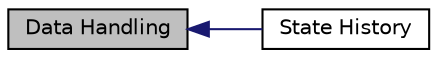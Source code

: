 digraph "Data Handling"
{
  edge [fontname="Helvetica",fontsize="10",labelfontname="Helvetica",labelfontsize="10"];
  node [fontname="Helvetica",fontsize="10",shape=record];
  rankdir=LR;
  Node1 [label="State History",height=0.2,width=0.4,color="black", fillcolor="white", style="filled",URL="$group__StateHistory.html"];
  Node0 [label="Data Handling",height=0.2,width=0.4,color="black", fillcolor="grey75", style="filled", fontcolor="black"];
  Node0->Node1 [shape=plaintext, color="midnightblue", dir="back", style="solid"];
}
